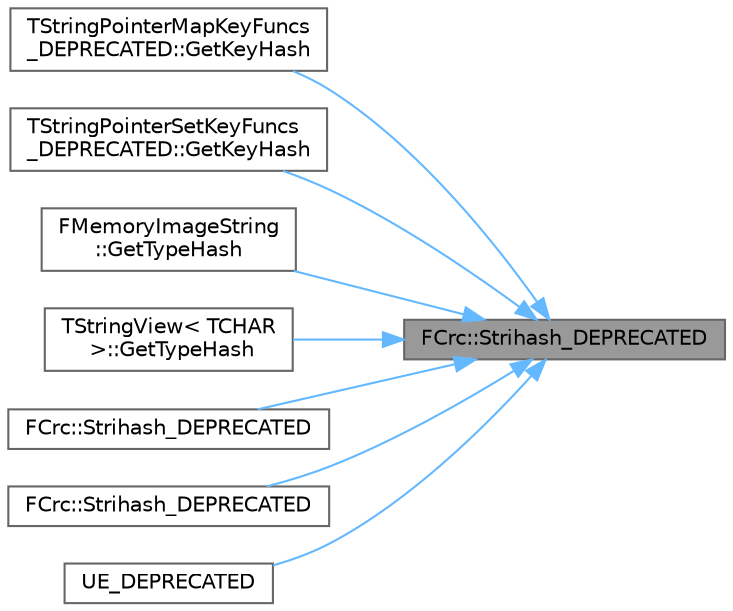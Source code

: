 digraph "FCrc::Strihash_DEPRECATED"
{
 // INTERACTIVE_SVG=YES
 // LATEX_PDF_SIZE
  bgcolor="transparent";
  edge [fontname=Helvetica,fontsize=10,labelfontname=Helvetica,labelfontsize=10];
  node [fontname=Helvetica,fontsize=10,shape=box,height=0.2,width=0.4];
  rankdir="RL";
  Node1 [id="Node000001",label="FCrc::Strihash_DEPRECATED",height=0.2,width=0.4,color="gray40", fillcolor="grey60", style="filled", fontcolor="black",tooltip="Case insensitive string hash function."];
  Node1 -> Node2 [id="edge1_Node000001_Node000002",dir="back",color="steelblue1",style="solid",tooltip=" "];
  Node2 [id="Node000002",label="TStringPointerMapKeyFuncs\l_DEPRECATED::GetKeyHash",height=0.2,width=0.4,color="grey40", fillcolor="white", style="filled",URL="$d4/ddb/structTStringPointerMapKeyFuncs__DEPRECATED.html#aa0c00c7cddaec763f2f5afff7b9705ca",tooltip=" "];
  Node1 -> Node3 [id="edge2_Node000001_Node000003",dir="back",color="steelblue1",style="solid",tooltip=" "];
  Node3 [id="Node000003",label="TStringPointerSetKeyFuncs\l_DEPRECATED::GetKeyHash",height=0.2,width=0.4,color="grey40", fillcolor="white", style="filled",URL="$d2/d63/structTStringPointerSetKeyFuncs__DEPRECATED.html#a2f62c515b42aead63204137e15ef5205",tooltip=" "];
  Node1 -> Node4 [id="edge3_Node000001_Node000004",dir="back",color="steelblue1",style="solid",tooltip=" "];
  Node4 [id="Node000004",label="FMemoryImageString\l::GetTypeHash",height=0.2,width=0.4,color="grey40", fillcolor="white", style="filled",URL="$d8/d80/classFMemoryImageString.html#a05ae8e5c9bf139d935fd8e3c0e0daec8",tooltip="Case insensitive string hash function."];
  Node1 -> Node5 [id="edge4_Node000001_Node000005",dir="back",color="steelblue1",style="solid",tooltip=" "];
  Node5 [id="Node000005",label="TStringView\< TCHAR\l \>::GetTypeHash",height=0.2,width=0.4,color="grey40", fillcolor="white", style="filled",URL="$dd/dbe/classTStringView.html#a15f187910cf50a82214d3c9b7983f754",tooltip=" "];
  Node1 -> Node6 [id="edge5_Node000001_Node000006",dir="back",color="steelblue1",style="solid",tooltip=" "];
  Node6 [id="Node000006",label="FCrc::Strihash_DEPRECATED",height=0.2,width=0.4,color="grey40", fillcolor="white", style="filled",URL="$d1/d95/structFCrc.html#ab3cef48e672512f4a5647f99a7cad895",tooltip=" "];
  Node1 -> Node7 [id="edge6_Node000001_Node000007",dir="back",color="steelblue1",style="solid",tooltip=" "];
  Node7 [id="Node000007",label="FCrc::Strihash_DEPRECATED",height=0.2,width=0.4,color="grey40", fillcolor="white", style="filled",URL="$d1/d95/structFCrc.html#acb9a9843b49db4643810e09ae977466c",tooltip=" "];
  Node1 -> Node8 [id="edge7_Node000001_Node000008",dir="back",color="steelblue1",style="solid",tooltip=" "];
  Node8 [id="Node000008",label="UE_DEPRECATED",height=0.2,width=0.4,color="grey40", fillcolor="white", style="filled",URL="$d1/d62/TypeHash_8h.html#ab3929aa1f5aaeabcfb7e27859b03f5e6",tooltip=" "];
}
